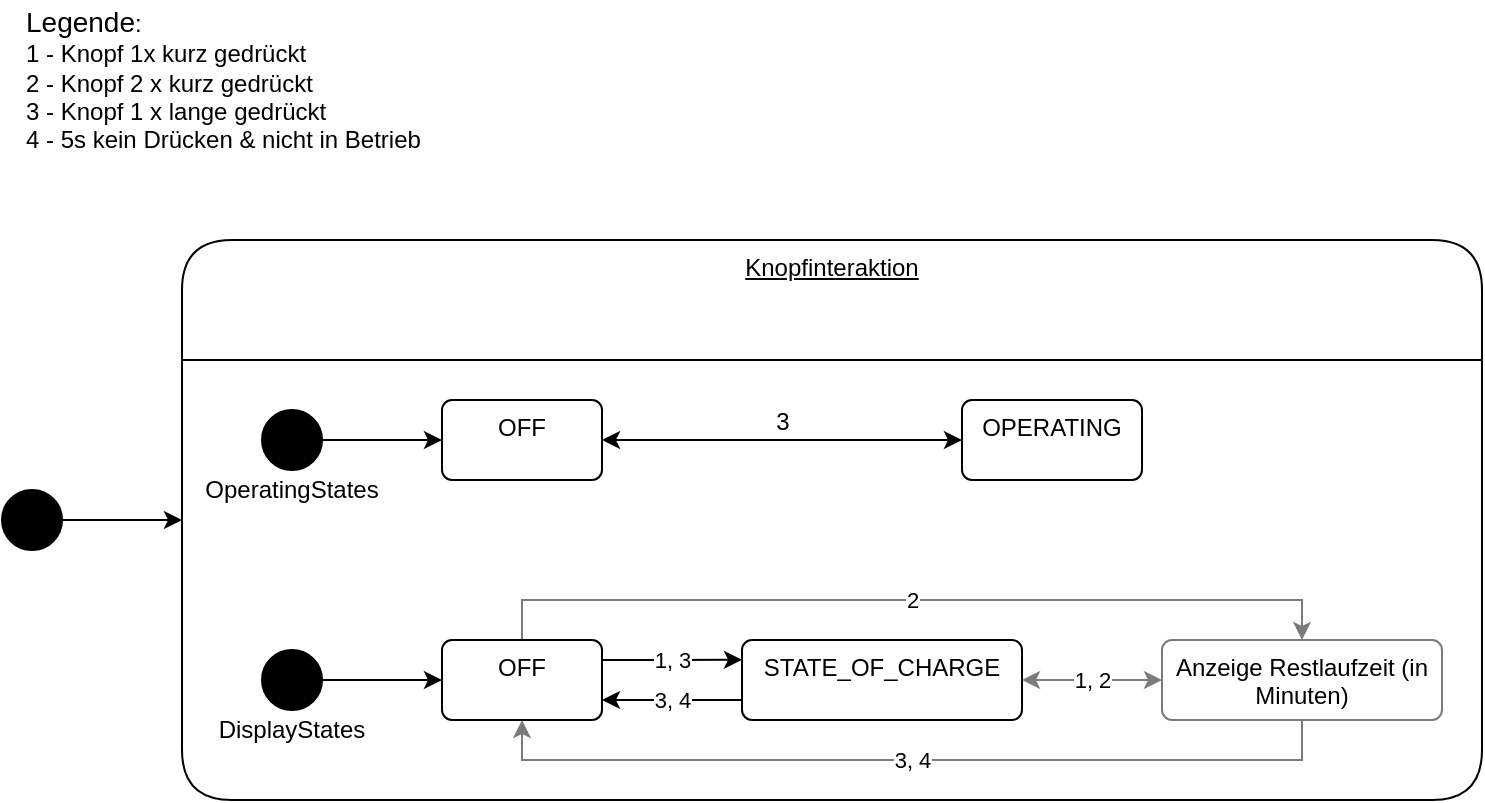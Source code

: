 <mxfile version="27.0.5">
  <diagram name="Seite-1" id="CgBPDqheccOpJ3F2ojuo">
    <mxGraphModel dx="1281" dy="660" grid="1" gridSize="10" guides="1" tooltips="1" connect="1" arrows="1" fold="1" page="1" pageScale="1" pageWidth="827" pageHeight="1169" math="0" shadow="0">
      <root>
        <mxCell id="0" />
        <mxCell id="1" parent="0" />
        <mxCell id="uT-WgWBM6-1G0FvrIlkl-38" style="edgeStyle=orthogonalEdgeStyle;rounded=0;orthogonalLoop=1;jettySize=auto;html=1;exitX=1;exitY=0.5;exitDx=0;exitDy=0;entryX=0;entryY=0.5;entryDx=0;entryDy=0;" parent="1" source="uT-WgWBM6-1G0FvrIlkl-9" edge="1">
          <mxGeometry relative="1" as="geometry">
            <mxPoint x="120" y="300" as="targetPoint" />
          </mxGeometry>
        </mxCell>
        <mxCell id="uT-WgWBM6-1G0FvrIlkl-9" value="" style="ellipse;fillColor=strokeColor;html=1;" parent="1" vertex="1">
          <mxGeometry x="30" y="285" width="30" height="30" as="geometry" />
        </mxCell>
        <mxCell id="uT-WgWBM6-1G0FvrIlkl-19" value="3" style="rounded=0;orthogonalLoop=1;jettySize=auto;html=1;exitX=1;exitY=0.5;exitDx=0;exitDy=0;entryX=0;entryY=0.5;entryDx=0;entryDy=0;startArrow=classic;startFill=1;fontSize=12;" parent="1" source="uT-WgWBM6-1G0FvrIlkl-10" target="uT-WgWBM6-1G0FvrIlkl-12" edge="1">
          <mxGeometry x="-0.004" y="9" relative="1" as="geometry">
            <mxPoint as="offset" />
          </mxGeometry>
        </mxCell>
        <mxCell id="uT-WgWBM6-1G0FvrIlkl-10" value="OFF" style="html=1;align=center;verticalAlign=top;rounded=1;absoluteArcSize=1;arcSize=10;dashed=0;whiteSpace=wrap;" parent="1" vertex="1">
          <mxGeometry x="250" y="240" width="80" height="40" as="geometry" />
        </mxCell>
        <mxCell id="uT-WgWBM6-1G0FvrIlkl-54" value="3, 4" style="edgeStyle=orthogonalEdgeStyle;rounded=0;orthogonalLoop=1;jettySize=auto;html=1;exitX=0;exitY=0.75;exitDx=0;exitDy=0;entryX=1;entryY=0.75;entryDx=0;entryDy=0;" parent="1" source="uT-WgWBM6-1G0FvrIlkl-11" target="uT-WgWBM6-1G0FvrIlkl-29" edge="1">
          <mxGeometry relative="1" as="geometry" />
        </mxCell>
        <mxCell id="uT-WgWBM6-1G0FvrIlkl-57" value="1, 2" style="edgeStyle=orthogonalEdgeStyle;rounded=0;orthogonalLoop=1;jettySize=auto;html=1;exitX=1;exitY=0.5;exitDx=0;exitDy=0;startArrow=classic;startFill=1;fillColor=#919191;strokeColor=#7B7B7B;" parent="1" source="uT-WgWBM6-1G0FvrIlkl-11" target="uT-WgWBM6-1G0FvrIlkl-13" edge="1">
          <mxGeometry relative="1" as="geometry" />
        </mxCell>
        <mxCell id="uT-WgWBM6-1G0FvrIlkl-11" value="STATE_OF_CHARGE" style="html=1;align=center;verticalAlign=top;rounded=1;absoluteArcSize=1;arcSize=10;dashed=0;whiteSpace=wrap;" parent="1" vertex="1">
          <mxGeometry x="400" y="360" width="140" height="40" as="geometry" />
        </mxCell>
        <mxCell id="uT-WgWBM6-1G0FvrIlkl-12" value="OPERATING" style="html=1;align=center;verticalAlign=top;rounded=1;absoluteArcSize=1;arcSize=10;dashed=0;whiteSpace=wrap;" parent="1" vertex="1">
          <mxGeometry x="510" y="240" width="90" height="40" as="geometry" />
        </mxCell>
        <mxCell id="uT-WgWBM6-1G0FvrIlkl-59" value="3, 4" style="edgeStyle=orthogonalEdgeStyle;rounded=0;orthogonalLoop=1;jettySize=auto;html=1;exitX=0.5;exitY=1;exitDx=0;exitDy=0;entryX=0.5;entryY=1;entryDx=0;entryDy=0;fillColor=#919191;strokeColor=#7B7B7B;" parent="1" source="uT-WgWBM6-1G0FvrIlkl-13" target="uT-WgWBM6-1G0FvrIlkl-29" edge="1">
          <mxGeometry relative="1" as="geometry" />
        </mxCell>
        <mxCell id="uT-WgWBM6-1G0FvrIlkl-13" value="Anzeige Restlaufzeit (in Minuten)" style="html=1;align=center;verticalAlign=top;rounded=1;absoluteArcSize=1;arcSize=10;dashed=0;whiteSpace=wrap;fillColor=#FFFFFF;strokeColor=#7B7B7B;" parent="1" vertex="1">
          <mxGeometry x="610" y="360" width="140" height="40" as="geometry" />
        </mxCell>
        <mxCell id="uT-WgWBM6-1G0FvrIlkl-27" value="&lt;font style=&quot;font-size: 14px;&quot;&gt;Legende&lt;/font&gt;:&lt;div&gt;1 - Knopf 1x kurz gedrückt&lt;/div&gt;&lt;div&gt;2 - Knopf 2 x kurz gedrückt&lt;/div&gt;&lt;div&gt;3 - Knopf 1 x lange gedrückt&lt;/div&gt;&lt;div&gt;4 - 5s kein Drücken &amp;amp; nicht in Betrieb&lt;/div&gt;" style="text;html=1;align=left;verticalAlign=middle;whiteSpace=wrap;rounded=0;" parent="1" vertex="1">
          <mxGeometry x="40" y="40" width="320" height="80" as="geometry" />
        </mxCell>
        <mxCell id="uT-WgWBM6-1G0FvrIlkl-53" value="1, 3" style="edgeStyle=orthogonalEdgeStyle;rounded=0;orthogonalLoop=1;jettySize=auto;html=1;exitX=1;exitY=0.25;exitDx=0;exitDy=0;" parent="1" source="uT-WgWBM6-1G0FvrIlkl-29" edge="1">
          <mxGeometry relative="1" as="geometry">
            <mxPoint x="400" y="369.882" as="targetPoint" />
          </mxGeometry>
        </mxCell>
        <mxCell id="uT-WgWBM6-1G0FvrIlkl-58" value="2" style="edgeStyle=orthogonalEdgeStyle;rounded=0;orthogonalLoop=1;jettySize=auto;html=1;exitX=0.5;exitY=0;exitDx=0;exitDy=0;entryX=0.5;entryY=0;entryDx=0;entryDy=0;fillColor=#919191;strokeColor=#7B7B7B;" parent="1" source="uT-WgWBM6-1G0FvrIlkl-29" target="uT-WgWBM6-1G0FvrIlkl-13" edge="1">
          <mxGeometry relative="1" as="geometry" />
        </mxCell>
        <mxCell id="uT-WgWBM6-1G0FvrIlkl-29" value="OFF" style="html=1;align=center;verticalAlign=top;rounded=1;absoluteArcSize=1;arcSize=10;dashed=0;whiteSpace=wrap;" parent="1" vertex="1">
          <mxGeometry x="250" y="360" width="80" height="40" as="geometry" />
        </mxCell>
        <mxCell id="uT-WgWBM6-1G0FvrIlkl-43" style="edgeStyle=orthogonalEdgeStyle;rounded=0;orthogonalLoop=1;jettySize=auto;html=1;exitX=1;exitY=0.5;exitDx=0;exitDy=0;entryX=0;entryY=0.5;entryDx=0;entryDy=0;" parent="1" source="uT-WgWBM6-1G0FvrIlkl-42" target="uT-WgWBM6-1G0FvrIlkl-10" edge="1">
          <mxGeometry relative="1" as="geometry" />
        </mxCell>
        <mxCell id="uT-WgWBM6-1G0FvrIlkl-42" value="" style="ellipse;fillColor=strokeColor;html=1;" parent="1" vertex="1">
          <mxGeometry x="160" y="245" width="30" height="30" as="geometry" />
        </mxCell>
        <mxCell id="uT-WgWBM6-1G0FvrIlkl-45" style="edgeStyle=orthogonalEdgeStyle;rounded=0;orthogonalLoop=1;jettySize=auto;html=1;exitX=1;exitY=0.5;exitDx=0;exitDy=0;entryX=0;entryY=0.5;entryDx=0;entryDy=0;" parent="1" source="uT-WgWBM6-1G0FvrIlkl-44" target="uT-WgWBM6-1G0FvrIlkl-29" edge="1">
          <mxGeometry relative="1" as="geometry" />
        </mxCell>
        <mxCell id="uT-WgWBM6-1G0FvrIlkl-44" value="" style="ellipse;fillColor=strokeColor;html=1;" parent="1" vertex="1">
          <mxGeometry x="160" y="365" width="30" height="30" as="geometry" />
        </mxCell>
        <mxCell id="uT-WgWBM6-1G0FvrIlkl-46" value="Knopfinteraktion" style="swimlane;fontStyle=4;align=center;verticalAlign=top;childLayout=stackLayout;horizontal=1;startSize=60;horizontalStack=0;resizeParent=1;resizeParentMax=0;resizeLast=0;collapsible=0;marginBottom=0;html=1;rounded=1;absoluteArcSize=1;arcSize=50;whiteSpace=wrap;" parent="1" vertex="1">
          <mxGeometry x="120" y="160" width="650" height="280" as="geometry" />
        </mxCell>
        <mxCell id="CwobSovcb0TT3o7f1JHm-2" value="OperatingStates" style="text;html=1;align=center;verticalAlign=middle;whiteSpace=wrap;rounded=0;" vertex="1" parent="1">
          <mxGeometry x="145" y="270" width="60" height="30" as="geometry" />
        </mxCell>
        <mxCell id="CwobSovcb0TT3o7f1JHm-3" value="DisplayStates" style="text;html=1;align=center;verticalAlign=middle;whiteSpace=wrap;rounded=0;" vertex="1" parent="1">
          <mxGeometry x="145" y="390" width="60" height="30" as="geometry" />
        </mxCell>
      </root>
    </mxGraphModel>
  </diagram>
</mxfile>
